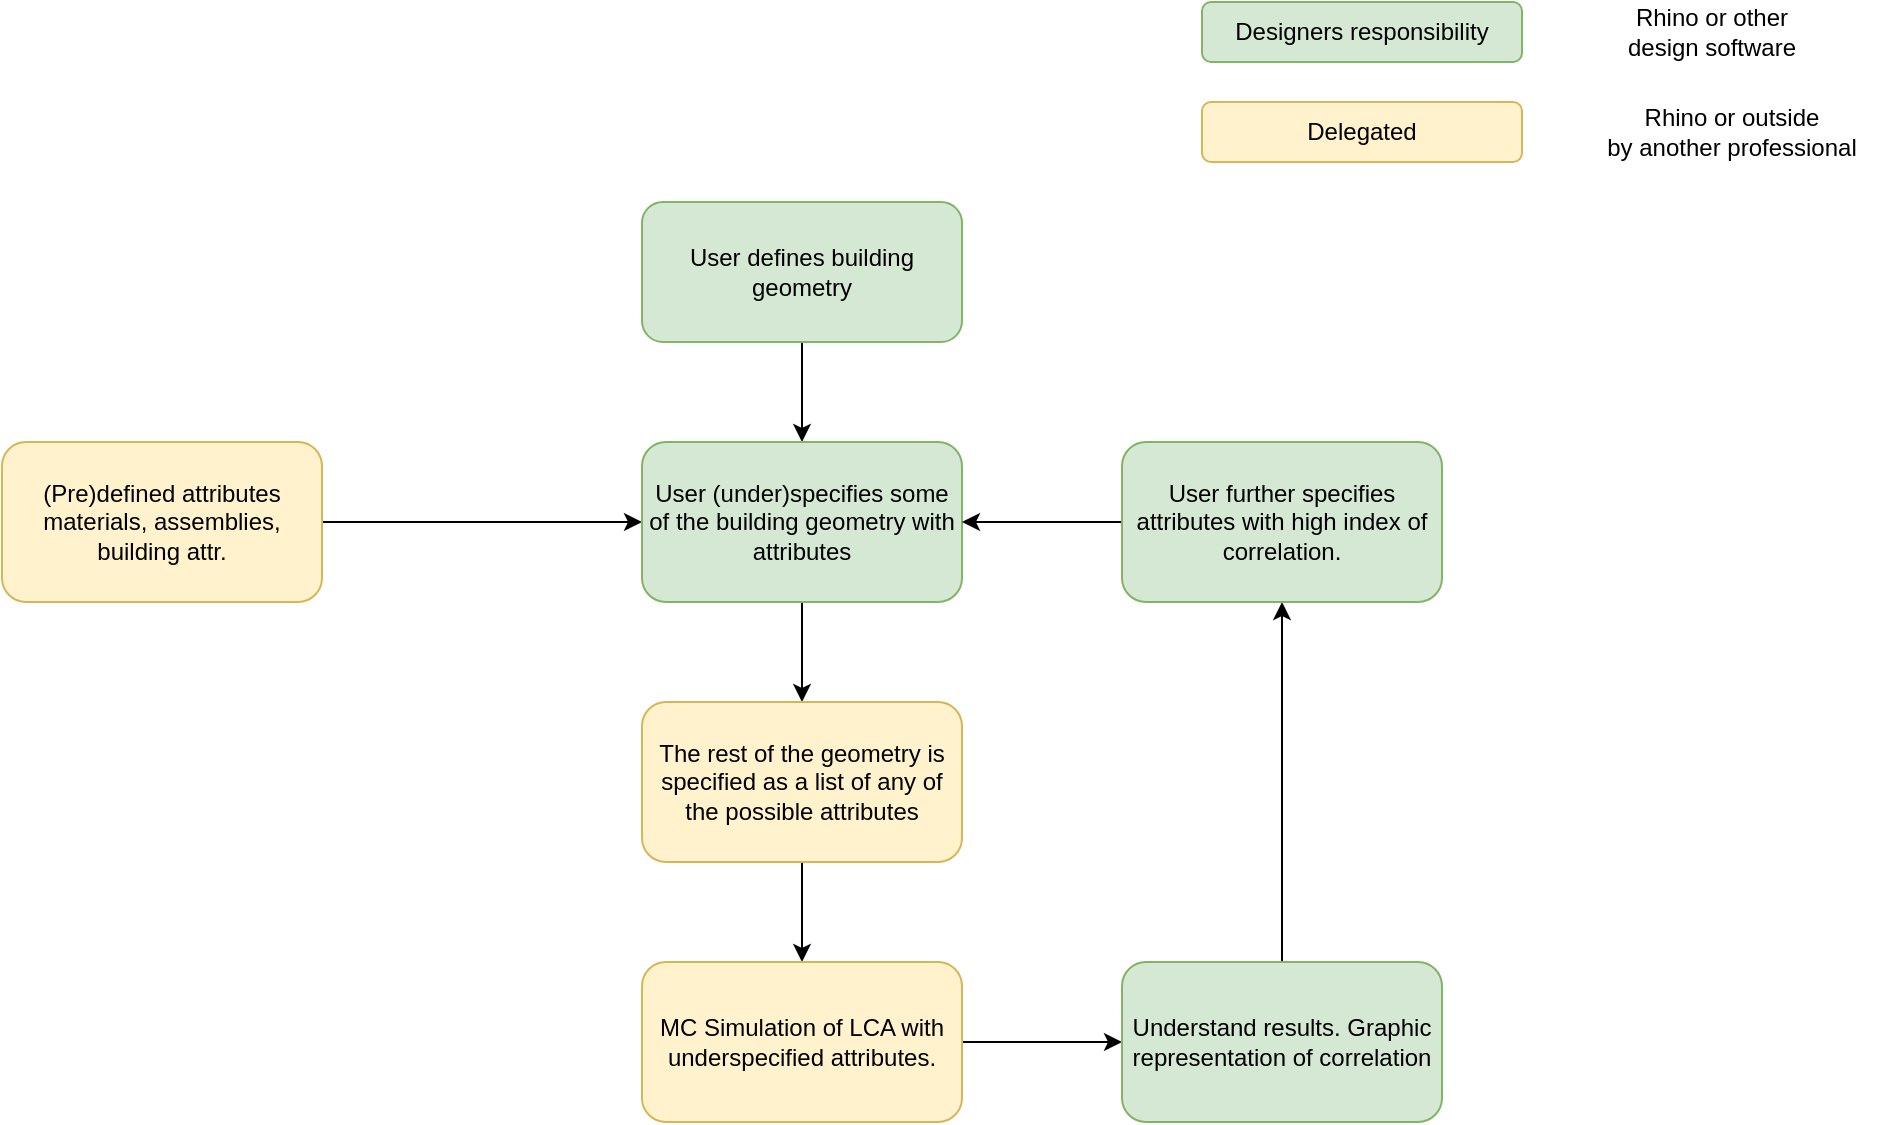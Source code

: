<mxfile version="17.5.0" type="github"><diagram id="N8NFverZ9FVP86ossxZt" name="Page-1"><mxGraphModel dx="1230" dy="622" grid="1" gridSize="10" guides="1" tooltips="1" connect="1" arrows="1" fold="1" page="1" pageScale="1" pageWidth="1169" pageHeight="827" math="0" shadow="0"><root><mxCell id="0"/><mxCell id="1" parent="0"/><mxCell id="NoRPjbtSSNImeBUZ-6GW-16" style="edgeStyle=orthogonalEdgeStyle;rounded=0;orthogonalLoop=1;jettySize=auto;html=1;entryX=0;entryY=0.5;entryDx=0;entryDy=0;" edge="1" parent="1" source="NoRPjbtSSNImeBUZ-6GW-1" target="NoRPjbtSSNImeBUZ-6GW-3"><mxGeometry relative="1" as="geometry"/></mxCell><mxCell id="NoRPjbtSSNImeBUZ-6GW-1" value="&lt;div&gt;(Pre)defined attributes&lt;/div&gt;&lt;div&gt;materials, assemblies, building attr.&lt;br&gt;&lt;/div&gt;" style="rounded=1;whiteSpace=wrap;html=1;fillColor=#fff2cc;strokeColor=#d6b656;" vertex="1" parent="1"><mxGeometry x="100" y="260" width="160" height="80" as="geometry"/></mxCell><mxCell id="NoRPjbtSSNImeBUZ-6GW-4" value="" style="edgeStyle=orthogonalEdgeStyle;rounded=0;orthogonalLoop=1;jettySize=auto;html=1;" edge="1" parent="1" source="NoRPjbtSSNImeBUZ-6GW-2" target="NoRPjbtSSNImeBUZ-6GW-3"><mxGeometry relative="1" as="geometry"/></mxCell><mxCell id="NoRPjbtSSNImeBUZ-6GW-2" value="User defines building geometry " style="rounded=1;whiteSpace=wrap;html=1;fillColor=#d5e8d4;strokeColor=#82b366;" vertex="1" parent="1"><mxGeometry x="420" y="140" width="160" height="70" as="geometry"/></mxCell><mxCell id="NoRPjbtSSNImeBUZ-6GW-7" value="" style="edgeStyle=orthogonalEdgeStyle;rounded=0;orthogonalLoop=1;jettySize=auto;html=1;" edge="1" parent="1" source="NoRPjbtSSNImeBUZ-6GW-3" target="NoRPjbtSSNImeBUZ-6GW-6"><mxGeometry relative="1" as="geometry"/></mxCell><mxCell id="NoRPjbtSSNImeBUZ-6GW-3" value="User (under)specifies some of the building geometry with attributes" style="rounded=1;whiteSpace=wrap;html=1;fillColor=#d5e8d4;strokeColor=#82b366;" vertex="1" parent="1"><mxGeometry x="420" y="260" width="160" height="80" as="geometry"/></mxCell><mxCell id="NoRPjbtSSNImeBUZ-6GW-9" value="" style="edgeStyle=orthogonalEdgeStyle;rounded=0;orthogonalLoop=1;jettySize=auto;html=1;" edge="1" parent="1" source="NoRPjbtSSNImeBUZ-6GW-6" target="NoRPjbtSSNImeBUZ-6GW-8"><mxGeometry relative="1" as="geometry"/></mxCell><mxCell id="NoRPjbtSSNImeBUZ-6GW-6" value="The rest of the geometry is specified as a list of any of the possible attributes" style="rounded=1;whiteSpace=wrap;html=1;fillColor=#fff2cc;strokeColor=#d6b656;" vertex="1" parent="1"><mxGeometry x="420" y="390" width="160" height="80" as="geometry"/></mxCell><mxCell id="NoRPjbtSSNImeBUZ-6GW-11" value="" style="edgeStyle=orthogonalEdgeStyle;rounded=0;orthogonalLoop=1;jettySize=auto;html=1;" edge="1" parent="1" source="NoRPjbtSSNImeBUZ-6GW-8" target="NoRPjbtSSNImeBUZ-6GW-10"><mxGeometry relative="1" as="geometry"/></mxCell><mxCell id="NoRPjbtSSNImeBUZ-6GW-8" value="MC Simulation of LCA with underspecified attributes." style="rounded=1;whiteSpace=wrap;html=1;fillColor=#fff2cc;strokeColor=#d6b656;" vertex="1" parent="1"><mxGeometry x="420" y="520" width="160" height="80" as="geometry"/></mxCell><mxCell id="NoRPjbtSSNImeBUZ-6GW-13" value="" style="edgeStyle=orthogonalEdgeStyle;rounded=0;orthogonalLoop=1;jettySize=auto;html=1;" edge="1" parent="1" source="NoRPjbtSSNImeBUZ-6GW-10" target="NoRPjbtSSNImeBUZ-6GW-12"><mxGeometry relative="1" as="geometry"/></mxCell><mxCell id="NoRPjbtSSNImeBUZ-6GW-10" value="Understand results. Graphic representation of correlation" style="rounded=1;whiteSpace=wrap;html=1;fillColor=#d5e8d4;strokeColor=#82b366;" vertex="1" parent="1"><mxGeometry x="660" y="520" width="160" height="80" as="geometry"/></mxCell><mxCell id="NoRPjbtSSNImeBUZ-6GW-14" style="edgeStyle=orthogonalEdgeStyle;rounded=0;orthogonalLoop=1;jettySize=auto;html=1;entryX=1;entryY=0.5;entryDx=0;entryDy=0;" edge="1" parent="1" source="NoRPjbtSSNImeBUZ-6GW-12" target="NoRPjbtSSNImeBUZ-6GW-3"><mxGeometry relative="1" as="geometry"/></mxCell><mxCell id="NoRPjbtSSNImeBUZ-6GW-12" value="User further specifies attributes with high index of correlation." style="rounded=1;whiteSpace=wrap;html=1;fillColor=#d5e8d4;strokeColor=#82b366;" vertex="1" parent="1"><mxGeometry x="660" y="260" width="160" height="80" as="geometry"/></mxCell><mxCell id="NoRPjbtSSNImeBUZ-6GW-17" value="Designers responsibility" style="rounded=1;whiteSpace=wrap;html=1;fillColor=#d5e8d4;strokeColor=#82b366;" vertex="1" parent="1"><mxGeometry x="700" y="40" width="160" height="30" as="geometry"/></mxCell><mxCell id="NoRPjbtSSNImeBUZ-6GW-18" value="Delegated" style="rounded=1;whiteSpace=wrap;html=1;fillColor=#fff2cc;strokeColor=#d6b656;" vertex="1" parent="1"><mxGeometry x="700" y="90" width="160" height="30" as="geometry"/></mxCell><mxCell id="NoRPjbtSSNImeBUZ-6GW-19" value="Rhino or other design software" style="text;html=1;strokeColor=none;fillColor=none;align=center;verticalAlign=middle;whiteSpace=wrap;rounded=0;" vertex="1" parent="1"><mxGeometry x="910" y="40" width="90" height="30" as="geometry"/></mxCell><mxCell id="NoRPjbtSSNImeBUZ-6GW-20" value="&lt;div&gt;Rhino or outside&lt;/div&gt;&lt;div&gt;by another professional&lt;br&gt;&lt;/div&gt;" style="text;html=1;strokeColor=none;fillColor=none;align=center;verticalAlign=middle;whiteSpace=wrap;rounded=0;" vertex="1" parent="1"><mxGeometry x="890" y="90" width="150" height="30" as="geometry"/></mxCell></root></mxGraphModel></diagram></mxfile>